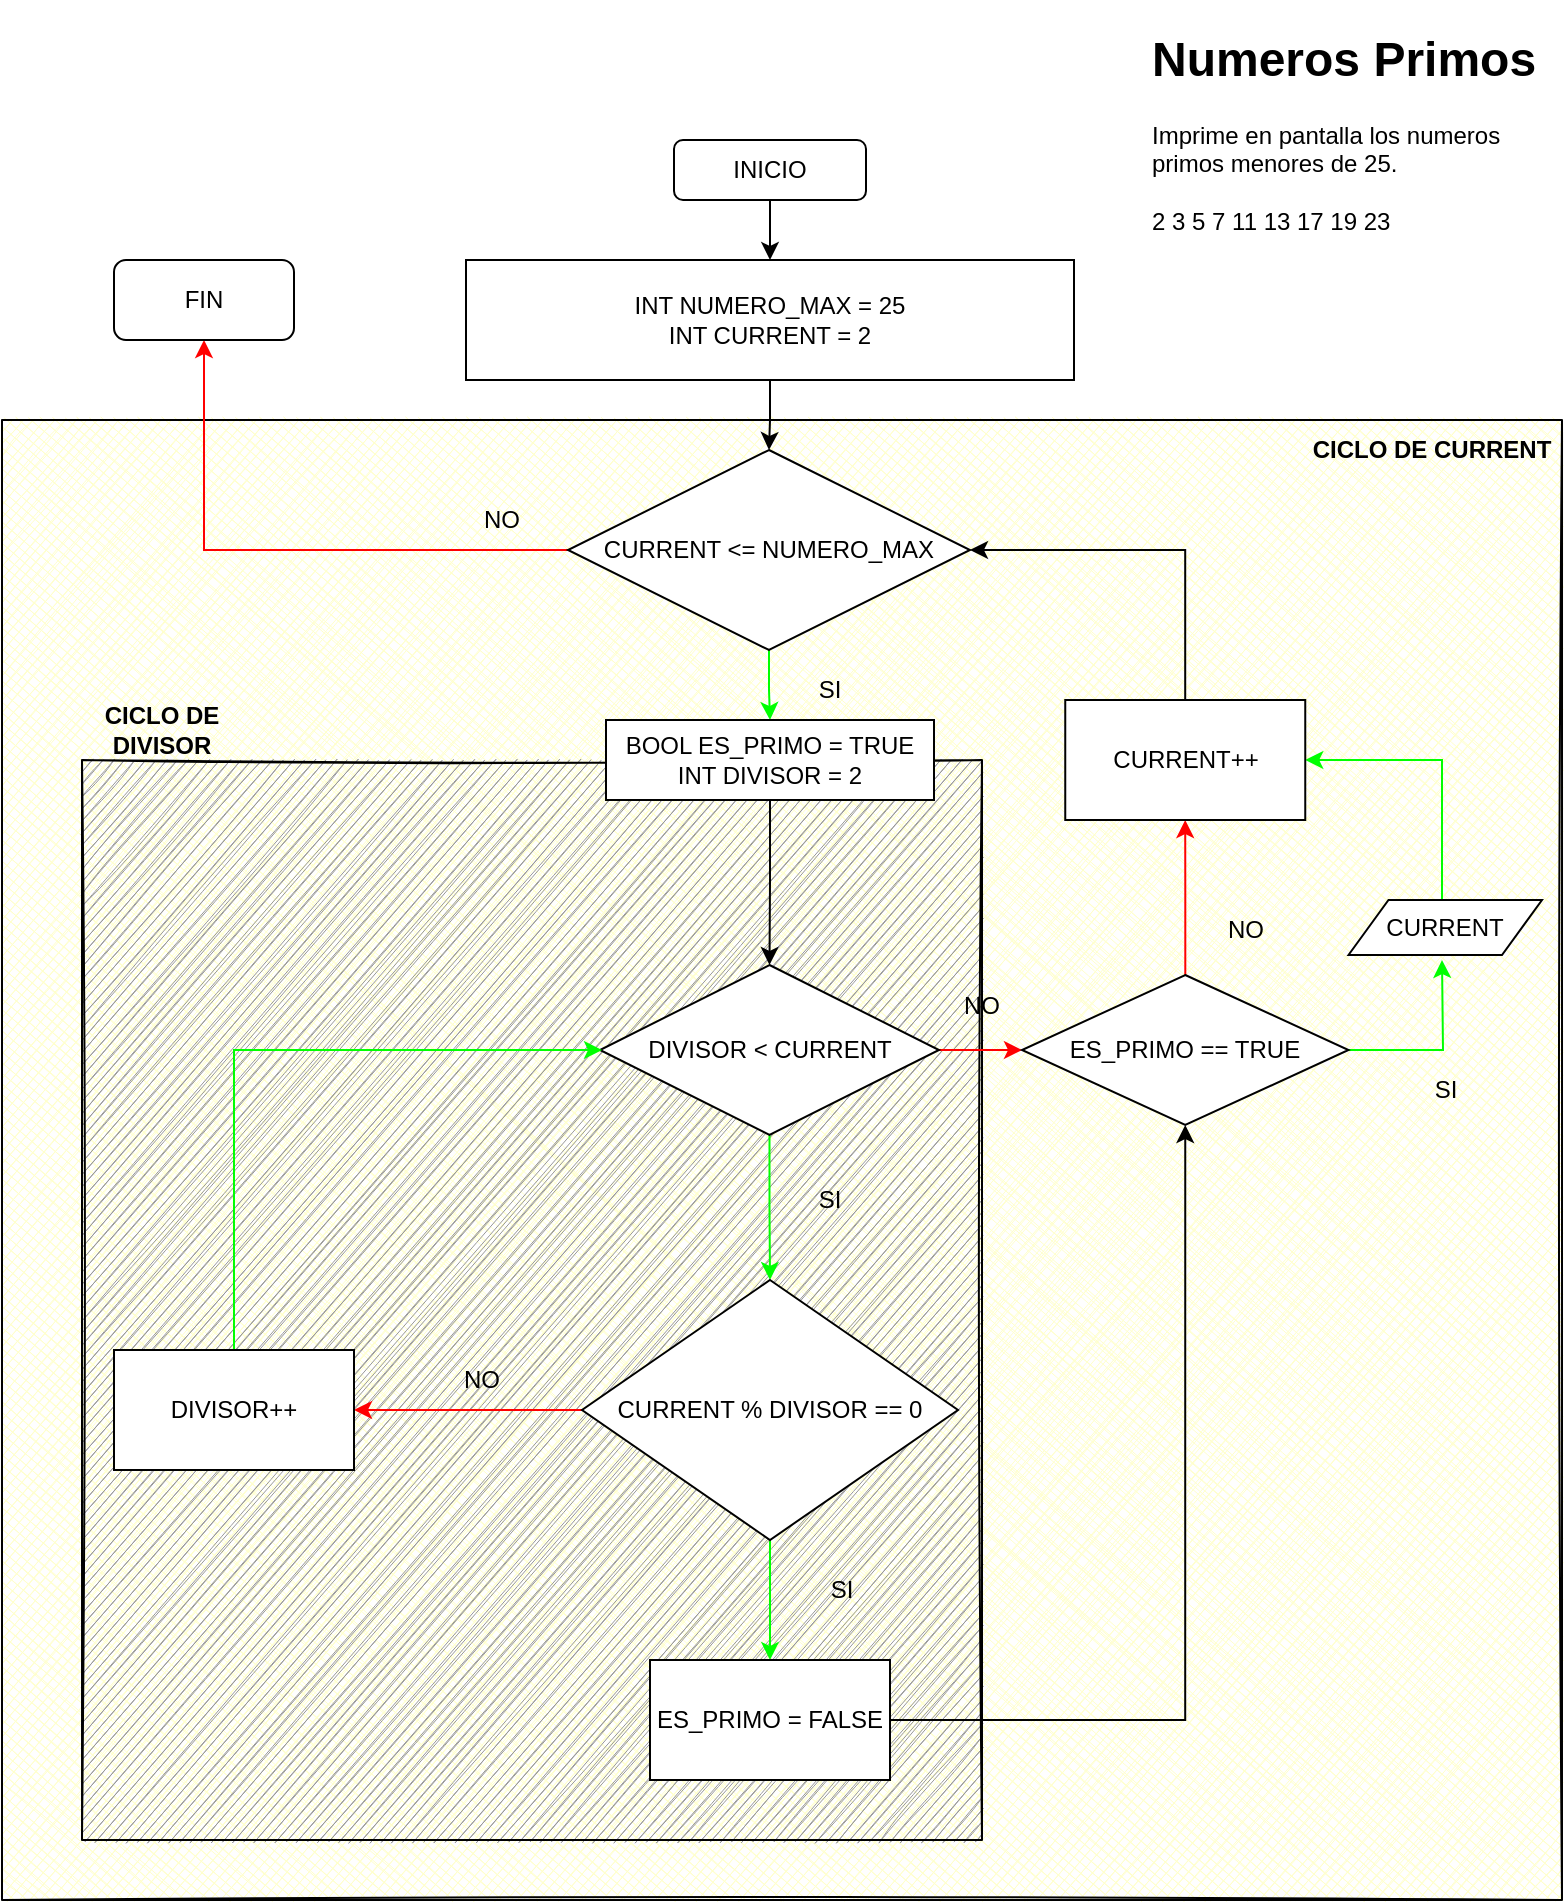 <mxfile version="16.6.6" type="device"><diagram id="ClZ6lxZdgJjoDEQv5nc7" name="Page-1"><mxGraphModel dx="652" dy="779" grid="1" gridSize="10" guides="1" tooltips="1" connect="1" arrows="1" fold="1" page="1" pageScale="1" pageWidth="827" pageHeight="1169" math="0" shadow="0"><root><mxCell id="0"/><mxCell id="1" parent="0"/><mxCell id="eFJacwVYelV9mdvdvHXJ-134" value="" style="rounded=0;whiteSpace=wrap;html=1;shadow=0;glass=0;sketch=1;fillStyle=cross-hatch;fontColor=#000000;fillColor=#FFFFCC;" parent="1" vertex="1"><mxGeometry x="30" y="210" width="780" height="740" as="geometry"/></mxCell><mxCell id="eFJacwVYelV9mdvdvHXJ-128" value="" style="rounded=0;whiteSpace=wrap;html=1;fontColor=#33FF33;fillColor=#999999;glass=0;shadow=0;sketch=1;fillStyle=auto;" parent="1" vertex="1"><mxGeometry x="70" y="380" width="450" height="540" as="geometry"/></mxCell><mxCell id="eFJacwVYelV9mdvdvHXJ-5" value="" style="edgeStyle=orthogonalEdgeStyle;rounded=0;orthogonalLoop=1;jettySize=auto;html=1;" parent="1" source="eFJacwVYelV9mdvdvHXJ-1" target="eFJacwVYelV9mdvdvHXJ-2" edge="1"><mxGeometry relative="1" as="geometry"/></mxCell><mxCell id="eFJacwVYelV9mdvdvHXJ-1" value="INICIO" style="rounded=1;whiteSpace=wrap;html=1;" parent="1" vertex="1"><mxGeometry x="366" y="70" width="96" height="30" as="geometry"/></mxCell><mxCell id="eFJacwVYelV9mdvdvHXJ-83" value="" style="edgeStyle=orthogonalEdgeStyle;rounded=0;orthogonalLoop=1;jettySize=auto;html=1;entryX=0.5;entryY=0;entryDx=0;entryDy=0;" parent="1" source="eFJacwVYelV9mdvdvHXJ-2" target="eFJacwVYelV9mdvdvHXJ-95" edge="1"><mxGeometry relative="1" as="geometry"><mxPoint x="414" y="290" as="targetPoint"/></mxGeometry></mxCell><mxCell id="eFJacwVYelV9mdvdvHXJ-2" value="INT NUMERO_MAX = 25&lt;br&gt;INT CURRENT = 2" style="rounded=0;whiteSpace=wrap;html=1;" parent="1" vertex="1"><mxGeometry x="262" y="130" width="304" height="60" as="geometry"/></mxCell><mxCell id="eFJacwVYelV9mdvdvHXJ-97" value="" style="edgeStyle=orthogonalEdgeStyle;rounded=0;orthogonalLoop=1;jettySize=auto;html=1;fontColor=#33FF33;fillColor=#d5e8d4;strokeColor=#FF0000;" parent="1" source="eFJacwVYelV9mdvdvHXJ-95" target="eFJacwVYelV9mdvdvHXJ-96" edge="1"><mxGeometry relative="1" as="geometry"/></mxCell><mxCell id="eFJacwVYelV9mdvdvHXJ-100" value="" style="edgeStyle=orthogonalEdgeStyle;rounded=0;orthogonalLoop=1;jettySize=auto;html=1;strokeColor=#00FF00;" parent="1" source="eFJacwVYelV9mdvdvHXJ-95" target="eFJacwVYelV9mdvdvHXJ-99" edge="1"><mxGeometry relative="1" as="geometry"/></mxCell><mxCell id="eFJacwVYelV9mdvdvHXJ-95" value="CURRENT &amp;lt;= NUMERO_MAX" style="rhombus;whiteSpace=wrap;html=1;" parent="1" vertex="1"><mxGeometry x="313" y="225" width="201" height="100" as="geometry"/></mxCell><mxCell id="eFJacwVYelV9mdvdvHXJ-96" value="FIN" style="rounded=1;whiteSpace=wrap;html=1;" parent="1" vertex="1"><mxGeometry x="86" y="130" width="90" height="40" as="geometry"/></mxCell><mxCell id="eFJacwVYelV9mdvdvHXJ-98" value="NO" style="text;html=1;strokeColor=none;fillColor=none;align=center;verticalAlign=middle;whiteSpace=wrap;rounded=0;" parent="1" vertex="1"><mxGeometry x="250" y="245" width="60" height="30" as="geometry"/></mxCell><mxCell id="eFJacwVYelV9mdvdvHXJ-103" value="" style="edgeStyle=orthogonalEdgeStyle;rounded=0;orthogonalLoop=1;jettySize=auto;html=1;" parent="1" source="eFJacwVYelV9mdvdvHXJ-99" target="eFJacwVYelV9mdvdvHXJ-102" edge="1"><mxGeometry relative="1" as="geometry"/></mxCell><mxCell id="eFJacwVYelV9mdvdvHXJ-99" value="BOOL ES_PRIMO = TRUE&lt;br&gt;INT DIVISOR = 2" style="whiteSpace=wrap;html=1;" parent="1" vertex="1"><mxGeometry x="332" y="360" width="164" height="40" as="geometry"/></mxCell><mxCell id="eFJacwVYelV9mdvdvHXJ-101" value="SI" style="text;html=1;strokeColor=none;fillColor=none;align=center;verticalAlign=middle;whiteSpace=wrap;rounded=0;" parent="1" vertex="1"><mxGeometry x="414" y="330" width="60" height="30" as="geometry"/></mxCell><mxCell id="eFJacwVYelV9mdvdvHXJ-105" value="" style="edgeStyle=orthogonalEdgeStyle;rounded=0;orthogonalLoop=1;jettySize=auto;html=1;strokeColor=#FF0000;" parent="1" source="eFJacwVYelV9mdvdvHXJ-102" target="eFJacwVYelV9mdvdvHXJ-104" edge="1"><mxGeometry relative="1" as="geometry"/></mxCell><mxCell id="eFJacwVYelV9mdvdvHXJ-111" value="" style="edgeStyle=orthogonalEdgeStyle;rounded=0;orthogonalLoop=1;jettySize=auto;html=1;strokeColor=#00FF00;" parent="1" source="eFJacwVYelV9mdvdvHXJ-102" target="eFJacwVYelV9mdvdvHXJ-110" edge="1"><mxGeometry relative="1" as="geometry"/></mxCell><mxCell id="eFJacwVYelV9mdvdvHXJ-102" value="DIVISOR &amp;lt; CURRENT" style="rhombus;fillColor=default;whiteSpace=wrap;html=1;" parent="1" vertex="1"><mxGeometry x="329" y="482.5" width="169.5" height="85" as="geometry"/></mxCell><mxCell id="eFJacwVYelV9mdvdvHXJ-116" value="" style="edgeStyle=orthogonalEdgeStyle;rounded=0;orthogonalLoop=1;jettySize=auto;html=1;fontColor=#33FF33;strokeColor=#FF0000;" parent="1" source="eFJacwVYelV9mdvdvHXJ-104" target="eFJacwVYelV9mdvdvHXJ-115" edge="1"><mxGeometry relative="1" as="geometry"/></mxCell><mxCell id="eFJacwVYelV9mdvdvHXJ-130" style="edgeStyle=orthogonalEdgeStyle;rounded=0;orthogonalLoop=1;jettySize=auto;html=1;fontColor=#33FF33;strokeColor=#00FF00;" parent="1" source="eFJacwVYelV9mdvdvHXJ-104" edge="1"><mxGeometry relative="1" as="geometry"><mxPoint x="750" y="480" as="targetPoint"/></mxGeometry></mxCell><mxCell id="eFJacwVYelV9mdvdvHXJ-104" value="ES_PRIMO == TRUE" style="rhombus;whiteSpace=wrap;html=1;" parent="1" vertex="1"><mxGeometry x="540" y="487.5" width="163.25" height="75" as="geometry"/></mxCell><mxCell id="eFJacwVYelV9mdvdvHXJ-106" value="NO" style="text;html=1;strokeColor=none;fillColor=none;align=center;verticalAlign=middle;whiteSpace=wrap;rounded=0;" parent="1" vertex="1"><mxGeometry x="490" y="487.5" width="60" height="30" as="geometry"/></mxCell><mxCell id="eFJacwVYelV9mdvdvHXJ-132" style="edgeStyle=orthogonalEdgeStyle;rounded=0;orthogonalLoop=1;jettySize=auto;html=1;entryX=1;entryY=0.5;entryDx=0;entryDy=0;fontColor=#33FF33;strokeColor=#00FF00;" parent="1" source="eFJacwVYelV9mdvdvHXJ-107" target="eFJacwVYelV9mdvdvHXJ-115" edge="1"><mxGeometry relative="1" as="geometry"><Array as="points"><mxPoint x="750" y="380"/></Array></mxGeometry></mxCell><mxCell id="eFJacwVYelV9mdvdvHXJ-107" value="CURRENT" style="shape=parallelogram;perimeter=parallelogramPerimeter;whiteSpace=wrap;html=1;fixedSize=1;fillColor=default;" parent="1" vertex="1"><mxGeometry x="703.25" y="450" width="96.75" height="27.5" as="geometry"/></mxCell><mxCell id="eFJacwVYelV9mdvdvHXJ-109" value="SI" style="text;html=1;strokeColor=none;fillColor=none;align=center;verticalAlign=middle;whiteSpace=wrap;rounded=0;" parent="1" vertex="1"><mxGeometry x="721.63" y="530" width="60" height="30" as="geometry"/></mxCell><mxCell id="eFJacwVYelV9mdvdvHXJ-113" value="" style="edgeStyle=orthogonalEdgeStyle;rounded=0;orthogonalLoop=1;jettySize=auto;html=1;strokeColor=#FF0000;" parent="1" source="eFJacwVYelV9mdvdvHXJ-110" target="eFJacwVYelV9mdvdvHXJ-112" edge="1"><mxGeometry relative="1" as="geometry"/></mxCell><mxCell id="eFJacwVYelV9mdvdvHXJ-122" value="" style="edgeStyle=orthogonalEdgeStyle;rounded=0;orthogonalLoop=1;jettySize=auto;html=1;fontColor=#33FF33;strokeColor=#00FF00;" parent="1" source="eFJacwVYelV9mdvdvHXJ-110" target="eFJacwVYelV9mdvdvHXJ-121" edge="1"><mxGeometry relative="1" as="geometry"/></mxCell><mxCell id="eFJacwVYelV9mdvdvHXJ-110" value="CURRENT % DIVISOR == 0" style="rhombus;whiteSpace=wrap;html=1;" parent="1" vertex="1"><mxGeometry x="320" y="640" width="188" height="130" as="geometry"/></mxCell><mxCell id="eFJacwVYelV9mdvdvHXJ-125" style="edgeStyle=orthogonalEdgeStyle;rounded=0;orthogonalLoop=1;jettySize=auto;html=1;fontColor=#33FF33;strokeColor=#00FF00;" parent="1" source="eFJacwVYelV9mdvdvHXJ-112" edge="1"><mxGeometry relative="1" as="geometry"><mxPoint x="330" y="525" as="targetPoint"/><Array as="points"><mxPoint x="146" y="525"/></Array></mxGeometry></mxCell><mxCell id="eFJacwVYelV9mdvdvHXJ-112" value="DIVISOR++" style="whiteSpace=wrap;html=1;" parent="1" vertex="1"><mxGeometry x="86" y="675" width="120" height="60" as="geometry"/></mxCell><mxCell id="eFJacwVYelV9mdvdvHXJ-114" value="NO" style="text;html=1;strokeColor=none;fillColor=none;align=center;verticalAlign=middle;whiteSpace=wrap;rounded=0;" parent="1" vertex="1"><mxGeometry x="240" y="675" width="60" height="30" as="geometry"/></mxCell><mxCell id="eFJacwVYelV9mdvdvHXJ-119" style="edgeStyle=orthogonalEdgeStyle;rounded=0;orthogonalLoop=1;jettySize=auto;html=1;fontColor=#33FF33;strokeColor=#000000;" parent="1" source="eFJacwVYelV9mdvdvHXJ-115" target="eFJacwVYelV9mdvdvHXJ-95" edge="1"><mxGeometry relative="1" as="geometry"><mxPoint x="580" y="320" as="targetPoint"/><Array as="points"><mxPoint x="622" y="275"/></Array></mxGeometry></mxCell><mxCell id="eFJacwVYelV9mdvdvHXJ-115" value="CURRENT++" style="whiteSpace=wrap;html=1;" parent="1" vertex="1"><mxGeometry x="561.625" y="350" width="120" height="60" as="geometry"/></mxCell><mxCell id="eFJacwVYelV9mdvdvHXJ-117" value="NO" style="text;html=1;strokeColor=none;fillColor=none;align=center;verticalAlign=middle;whiteSpace=wrap;rounded=0;" parent="1" vertex="1"><mxGeometry x="621.62" y="450" width="60" height="30" as="geometry"/></mxCell><mxCell id="eFJacwVYelV9mdvdvHXJ-120" value="SI" style="text;html=1;strokeColor=none;fillColor=none;align=center;verticalAlign=middle;whiteSpace=wrap;rounded=0;" parent="1" vertex="1"><mxGeometry x="414" y="584.5" width="60" height="30" as="geometry"/></mxCell><mxCell id="eFJacwVYelV9mdvdvHXJ-126" style="edgeStyle=orthogonalEdgeStyle;rounded=0;orthogonalLoop=1;jettySize=auto;html=1;fontColor=#33FF33;strokeColor=#000000;entryX=0.5;entryY=1;entryDx=0;entryDy=0;" parent="1" source="eFJacwVYelV9mdvdvHXJ-121" target="eFJacwVYelV9mdvdvHXJ-104" edge="1"><mxGeometry relative="1" as="geometry"><mxPoint x="670" y="690" as="targetPoint"/><Array as="points"><mxPoint x="622" y="860"/></Array></mxGeometry></mxCell><mxCell id="eFJacwVYelV9mdvdvHXJ-121" value="ES_PRIMO = FALSE" style="whiteSpace=wrap;html=1;" parent="1" vertex="1"><mxGeometry x="354" y="830" width="120" height="60" as="geometry"/></mxCell><mxCell id="eFJacwVYelV9mdvdvHXJ-127" value="SI" style="text;html=1;strokeColor=none;fillColor=none;align=center;verticalAlign=middle;whiteSpace=wrap;rounded=0;" parent="1" vertex="1"><mxGeometry x="420" y="780" width="60" height="30" as="geometry"/></mxCell><mxCell id="eFJacwVYelV9mdvdvHXJ-137" value="CICLO DE CURRENT" style="text;html=1;strokeColor=none;fillColor=none;align=center;verticalAlign=middle;whiteSpace=wrap;rounded=0;shadow=0;glass=0;sketch=1;fillStyle=cross-hatch;fontColor=#000000;fontStyle=1" parent="1" vertex="1"><mxGeometry x="680" y="210" width="130" height="30" as="geometry"/></mxCell><mxCell id="eFJacwVYelV9mdvdvHXJ-133" value="CICLO DE DIVISOR" style="text;html=1;strokeColor=none;fillColor=none;align=center;verticalAlign=middle;whiteSpace=wrap;rounded=0;shadow=0;glass=0;sketch=1;fillStyle=auto;fontColor=#000000;fontStyle=1" parent="1" vertex="1"><mxGeometry x="70" y="350" width="80" height="30" as="geometry"/></mxCell><mxCell id="eFJacwVYelV9mdvdvHXJ-138" value="&lt;h1&gt;Numeros Primos&lt;/h1&gt;&lt;p&gt;Imprime en pantalla los numeros primos menores de 25.&lt;br&gt;&lt;br&gt;2 3 5 7 11 13 17 19 23&lt;/p&gt;" style="text;html=1;strokeColor=none;fillColor=none;spacing=5;spacingTop=-20;whiteSpace=wrap;overflow=hidden;rounded=0;shadow=0;glass=0;sketch=1;fillStyle=cross-hatch;fontColor=#000000;" parent="1" vertex="1"><mxGeometry x="600" y="10" width="210" height="180" as="geometry"/></mxCell></root></mxGraphModel></diagram></mxfile>